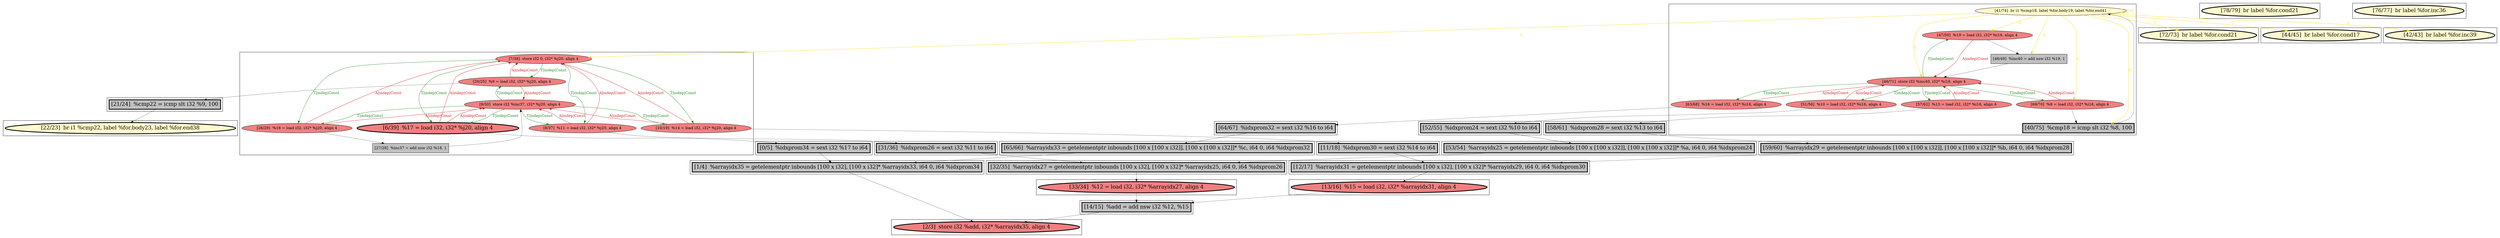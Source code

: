 
digraph G {



node1508->node1507 [style=solid,color=black,label="",penwidth=0.5,fontcolor=black ]
node1514->node1538 [style=solid,color=gold,label="C",penwidth=1.0,fontcolor=gold ]
node1528->node1534 [style=solid,color=black,label="",penwidth=0.5,fontcolor=black ]
node1536->node1531 [style=solid,color=black,label="",penwidth=0.5,fontcolor=black ]
node1541->node1538 [style=solid,color=firebrick3,label="A|indep|Const",penwidth=1.0,fontcolor=firebrick3 ]
node1514->node1512 [style=solid,color=gold,label="C",penwidth=1.0,fontcolor=gold ]
node1542->node1510 [style=solid,color=black,label="",penwidth=0.5,fontcolor=black ]
node1505->node1504 [style=solid,color=black,label="",penwidth=0.5,fontcolor=black ]
node1519->node1514 [style=solid,color=black,label="",penwidth=0.5,fontcolor=black ]
node1514->node1519 [style=solid,color=gold,label="C",penwidth=1.0,fontcolor=gold ]
node1506->node1505 [style=solid,color=black,label="",penwidth=0.5,fontcolor=black ]
node1537->node1543 [style=solid,color=black,label="",penwidth=0.5,fontcolor=black ]
node1541->node1525 [style=solid,color=black,label="",penwidth=0.5,fontcolor=black ]
node1538->node1541 [style=solid,color=forestgreen,label="T|indep|Const",penwidth=1.0,fontcolor=forestgreen ]
node1532->node1507 [style=solid,color=black,label="",penwidth=0.5,fontcolor=black ]
node1520->node1523 [style=solid,color=black,label="",penwidth=0.5,fontcolor=black ]
node1507->node1504 [style=solid,color=black,label="",penwidth=0.5,fontcolor=black ]
node1522->node1527 [style=solid,color=black,label="",penwidth=0.5,fontcolor=black ]
node1510->node1509 [style=solid,color=black,label="",penwidth=0.5,fontcolor=black ]
node1515->node1516 [style=solid,color=black,label="",penwidth=0.5,fontcolor=black ]
node1540->node1542 [style=solid,color=forestgreen,label="T|indep|Const",penwidth=1.0,fontcolor=forestgreen ]
node1542->node1538 [style=solid,color=firebrick3,label="A|indep|Const",penwidth=1.0,fontcolor=firebrick3 ]
node1536->node1540 [style=solid,color=firebrick3,label="A|indep|Const",penwidth=1.0,fontcolor=firebrick3 ]
node1538->node1542 [style=solid,color=forestgreen,label="T|indep|Const",penwidth=1.0,fontcolor=forestgreen ]
node1537->node1540 [style=solid,color=firebrick3,label="A|indep|Const",penwidth=1.0,fontcolor=firebrick3 ]
node1540->node1537 [style=solid,color=forestgreen,label="T|indep|Const",penwidth=1.0,fontcolor=forestgreen ]
node1516->node1518 [style=solid,color=black,label="",penwidth=0.5,fontcolor=black ]
node1539->node1540 [style=solid,color=firebrick3,label="A|indep|Const",penwidth=1.0,fontcolor=firebrick3 ]
node1517->node1519 [style=solid,color=black,label="",penwidth=0.5,fontcolor=black ]
node1538->node1537 [style=solid,color=forestgreen,label="T|indep|Const",penwidth=1.0,fontcolor=forestgreen ]
node1514->node1530 [style=solid,color=gold,label="C",penwidth=1.0,fontcolor=gold ]
node1534->node1532 [style=solid,color=black,label="",penwidth=0.5,fontcolor=black ]
node1531->node1511 [style=solid,color=black,label="",penwidth=0.5,fontcolor=black ]
node1539->node1538 [style=solid,color=firebrick3,label="A|indep|Const",penwidth=1.0,fontcolor=firebrick3 ]
node1525->node1534 [style=solid,color=black,label="",penwidth=0.5,fontcolor=black ]
node1522->node1518 [style=solid,color=firebrick3,label="A|indep|Const",penwidth=1.0,fontcolor=firebrick3 ]
node1527->node1528 [style=solid,color=black,label="",penwidth=0.5,fontcolor=black ]
node1523->node1513 [style=solid,color=black,label="",penwidth=0.5,fontcolor=black ]
node1521->node1524 [style=solid,color=black,label="",penwidth=0.5,fontcolor=black ]
node1514->node1514 [style=solid,color=gold,label="C",penwidth=1.0,fontcolor=gold ]
node1542->node1540 [style=solid,color=firebrick3,label="A|indep|Const",penwidth=1.0,fontcolor=firebrick3 ]
node1540->node1536 [style=solid,color=forestgreen,label="T|indep|Const",penwidth=1.0,fontcolor=forestgreen ]
node1518->node1522 [style=solid,color=forestgreen,label="T|indep|Const",penwidth=1.0,fontcolor=forestgreen ]
node1514->node1516 [style=solid,color=gold,label="C",penwidth=1.0,fontcolor=gold ]
node1537->node1538 [style=solid,color=firebrick3,label="A|indep|Const",penwidth=1.0,fontcolor=firebrick3 ]
node1538->node1539 [style=solid,color=forestgreen,label="T|indep|Const",penwidth=1.0,fontcolor=forestgreen ]
node1540->node1539 [style=solid,color=forestgreen,label="T|indep|Const",penwidth=1.0,fontcolor=forestgreen ]
node1518->node1515 [style=solid,color=forestgreen,label="T|indep|Const",penwidth=1.0,fontcolor=forestgreen ]
node1518->node1521 [style=solid,color=forestgreen,label="T|indep|Const",penwidth=1.0,fontcolor=forestgreen ]
node1540->node1541 [style=solid,color=forestgreen,label="T|indep|Const",penwidth=1.0,fontcolor=forestgreen ]
node1514->node1517 [style=solid,color=gold,label="C",penwidth=1.0,fontcolor=gold ]
node1541->node1540 [style=solid,color=firebrick3,label="A|indep|Const",penwidth=1.0,fontcolor=firebrick3 ]
node1539->node1506 [style=solid,color=black,label="",penwidth=0.5,fontcolor=black ]
node1514->node1535 [style=solid,color=gold,label="C",penwidth=1.0,fontcolor=gold ]
node1520->node1518 [style=solid,color=firebrick3,label="A|indep|Const",penwidth=1.0,fontcolor=firebrick3 ]
node1514->node1515 [style=solid,color=gold,label="C",penwidth=1.0,fontcolor=gold ]
node1518->node1520 [style=solid,color=forestgreen,label="T|indep|Const",penwidth=1.0,fontcolor=forestgreen ]
node1536->node1538 [style=solid,color=firebrick3,label="A|indep|Const",penwidth=1.0,fontcolor=firebrick3 ]
node1509->node1508 [style=solid,color=black,label="",penwidth=0.5,fontcolor=black ]
node1518->node1517 [style=solid,color=forestgreen,label="T|indep|Const",penwidth=1.0,fontcolor=forestgreen ]
node1543->node1540 [style=solid,color=black,label="",penwidth=0.5,fontcolor=black ]
node1521->node1518 [style=solid,color=firebrick3,label="A|indep|Const",penwidth=1.0,fontcolor=firebrick3 ]
node1538->node1536 [style=solid,color=forestgreen,label="T|indep|Const",penwidth=1.0,fontcolor=forestgreen ]
node1517->node1518 [style=solid,color=firebrick3,label="A|indep|Const",penwidth=1.0,fontcolor=firebrick3 ]
node1524->node1526 [style=solid,color=black,label="",penwidth=0.5,fontcolor=black ]
node1526->node1509 [style=solid,color=black,label="",penwidth=0.5,fontcolor=black ]
node1513->node1505 [style=solid,color=black,label="",penwidth=0.5,fontcolor=black ]
node1514->node1518 [style=solid,color=gold,label="C",penwidth=1.0,fontcolor=gold ]
node1515->node1518 [style=solid,color=firebrick3,label="A|indep|Const",penwidth=1.0,fontcolor=firebrick3 ]


subgraph cluster24 {


node1543 [fillcolor=grey,label="[27/28]  %inc37 = add nsw i32 %18, 1",shape=rectangle,style=filled ]
node1539 [penwidth=3.0,fontsize=20,fillcolor=lightcoral,label="[6/39]  %17 = load i32, i32* %j20, align 4",shape=ellipse,style=filled ]
node1542 [fillcolor=lightcoral,label="[10/19]  %14 = load i32, i32* %j20, align 4",shape=ellipse,style=filled ]
node1537 [fillcolor=lightcoral,label="[26/29]  %18 = load i32, i32* %j20, align 4",shape=ellipse,style=filled ]
node1536 [fillcolor=lightcoral,label="[20/25]  %9 = load i32, i32* %j20, align 4",shape=ellipse,style=filled ]
node1538 [fillcolor=lightcoral,label="[7/38]  store i32 0, i32* %j20, align 4",shape=ellipse,style=filled ]
node1541 [fillcolor=lightcoral,label="[8/37]  %11 = load i32, i32* %j20, align 4",shape=ellipse,style=filled ]
node1540 [fillcolor=lightcoral,label="[9/30]  store i32 %inc37, i32* %j20, align 4",shape=ellipse,style=filled ]



}

subgraph cluster22 {


node1534 [penwidth=3.0,fontsize=20,fillcolor=grey,label="[32/35]  %arrayidx27 = getelementptr inbounds [100 x i32], [100 x i32]* %arrayidx25, i64 0, i64 %idxprom26",shape=rectangle,style=filled ]



}

subgraph cluster20 {


node1532 [penwidth=3.0,fontsize=20,fillcolor=lightcoral,label="[33/34]  %12 = load i32, i32* %arrayidx27, align 4",shape=ellipse,style=filled ]



}

subgraph cluster18 {


node1530 [penwidth=3.0,fontsize=20,fillcolor=lemonchiffon,label="[44/45]  br label %for.cond17",shape=ellipse,style=filled ]



}

subgraph cluster16 {


node1528 [penwidth=3.0,fontsize=20,fillcolor=grey,label="[53/54]  %arrayidx25 = getelementptr inbounds [100 x [100 x i32]], [100 x [100 x i32]]* %a, i64 0, i64 %idxprom24",shape=rectangle,style=filled ]



}

subgraph cluster17 {


node1529 [penwidth=3.0,fontsize=20,fillcolor=lemonchiffon,label="[78/79]  br label %for.cond21",shape=ellipse,style=filled ]



}

subgraph cluster4 {


node1508 [penwidth=3.0,fontsize=20,fillcolor=lightcoral,label="[13/16]  %15 = load i32, i32* %arrayidx31, align 4",shape=ellipse,style=filled ]



}

subgraph cluster3 {


node1507 [penwidth=3.0,fontsize=20,fillcolor=grey,label="[14/15]  %add = add nsw i32 %12, %15",shape=rectangle,style=filled ]



}

subgraph cluster2 {


node1506 [penwidth=3.0,fontsize=20,fillcolor=grey,label="[0/5]  %idxprom34 = sext i32 %17 to i64",shape=rectangle,style=filled ]



}

subgraph cluster1 {


node1505 [penwidth=3.0,fontsize=20,fillcolor=grey,label="[1/4]  %arrayidx35 = getelementptr inbounds [100 x i32], [100 x i32]* %arrayidx33, i64 0, i64 %idxprom34",shape=rectangle,style=filled ]



}

subgraph cluster12 {


node1524 [penwidth=3.0,fontsize=20,fillcolor=grey,label="[58/61]  %idxprom28 = sext i32 %13 to i64",shape=rectangle,style=filled ]



}

subgraph cluster5 {


node1509 [penwidth=3.0,fontsize=20,fillcolor=grey,label="[12/17]  %arrayidx31 = getelementptr inbounds [100 x i32], [100 x i32]* %arrayidx29, i64 0, i64 %idxprom30",shape=rectangle,style=filled ]



}

subgraph cluster0 {


node1504 [penwidth=3.0,fontsize=20,fillcolor=lightcoral,label="[2/3]  store i32 %add, i32* %arrayidx35, align 4",shape=ellipse,style=filled ]



}

subgraph cluster6 {


node1510 [penwidth=3.0,fontsize=20,fillcolor=grey,label="[11/18]  %idxprom30 = sext i32 %14 to i64",shape=rectangle,style=filled ]



}

subgraph cluster14 {


node1526 [penwidth=3.0,fontsize=20,fillcolor=grey,label="[59/60]  %arrayidx29 = getelementptr inbounds [100 x [100 x i32]], [100 x [100 x i32]]* %b, i64 0, i64 %idxprom28",shape=rectangle,style=filled ]



}

subgraph cluster7 {


node1511 [penwidth=3.0,fontsize=20,fillcolor=lemonchiffon,label="[22/23]  br i1 %cmp22, label %for.body23, label %for.end38",shape=ellipse,style=filled ]



}

subgraph cluster23 {


node1535 [penwidth=3.0,fontsize=20,fillcolor=lemonchiffon,label="[42/43]  br label %for.inc39",shape=ellipse,style=filled ]



}

subgraph cluster8 {


node1512 [penwidth=3.0,fontsize=20,fillcolor=lemonchiffon,label="[72/73]  br label %for.cond21",shape=ellipse,style=filled ]



}

subgraph cluster21 {


node1533 [penwidth=3.0,fontsize=20,fillcolor=lemonchiffon,label="[76/77]  br label %for.inc36",shape=ellipse,style=filled ]



}

subgraph cluster9 {


node1513 [penwidth=3.0,fontsize=20,fillcolor=grey,label="[65/66]  %arrayidx33 = getelementptr inbounds [100 x [100 x i32]], [100 x [100 x i32]]* %c, i64 0, i64 %idxprom32",shape=rectangle,style=filled ]



}

subgraph cluster19 {


node1531 [penwidth=3.0,fontsize=20,fillcolor=grey,label="[21/24]  %cmp22 = icmp slt i32 %9, 100",shape=rectangle,style=filled ]



}

subgraph cluster10 {


node1522 [fillcolor=lightcoral,label="[51/56]  %10 = load i32, i32* %i16, align 4",shape=ellipse,style=filled ]
node1521 [fillcolor=lightcoral,label="[57/62]  %13 = load i32, i32* %i16, align 4",shape=ellipse,style=filled ]
node1520 [fillcolor=lightcoral,label="[63/68]  %16 = load i32, i32* %i16, align 4",shape=ellipse,style=filled ]
node1515 [fillcolor=lightcoral,label="[47/50]  %19 = load i32, i32* %i16, align 4",shape=ellipse,style=filled ]
node1518 [fillcolor=lightcoral,label="[46/71]  store i32 %inc40, i32* %i16, align 4",shape=ellipse,style=filled ]
node1514 [fillcolor=lemonchiffon,label="[41/74]  br i1 %cmp18, label %for.body19, label %for.end41",shape=ellipse,style=filled ]
node1516 [fillcolor=grey,label="[48/49]  %inc40 = add nsw i32 %19, 1",shape=rectangle,style=filled ]
node1517 [fillcolor=lightcoral,label="[69/70]  %8 = load i32, i32* %i16, align 4",shape=ellipse,style=filled ]
node1519 [penwidth=3.0,fontsize=20,fillcolor=grey,label="[40/75]  %cmp18 = icmp slt i32 %8, 100",shape=rectangle,style=filled ]



}

subgraph cluster11 {


node1523 [penwidth=3.0,fontsize=20,fillcolor=grey,label="[64/67]  %idxprom32 = sext i32 %16 to i64",shape=rectangle,style=filled ]



}

subgraph cluster13 {


node1525 [penwidth=3.0,fontsize=20,fillcolor=grey,label="[31/36]  %idxprom26 = sext i32 %11 to i64",shape=rectangle,style=filled ]



}

subgraph cluster15 {


node1527 [penwidth=3.0,fontsize=20,fillcolor=grey,label="[52/55]  %idxprom24 = sext i32 %10 to i64",shape=rectangle,style=filled ]



}

}
